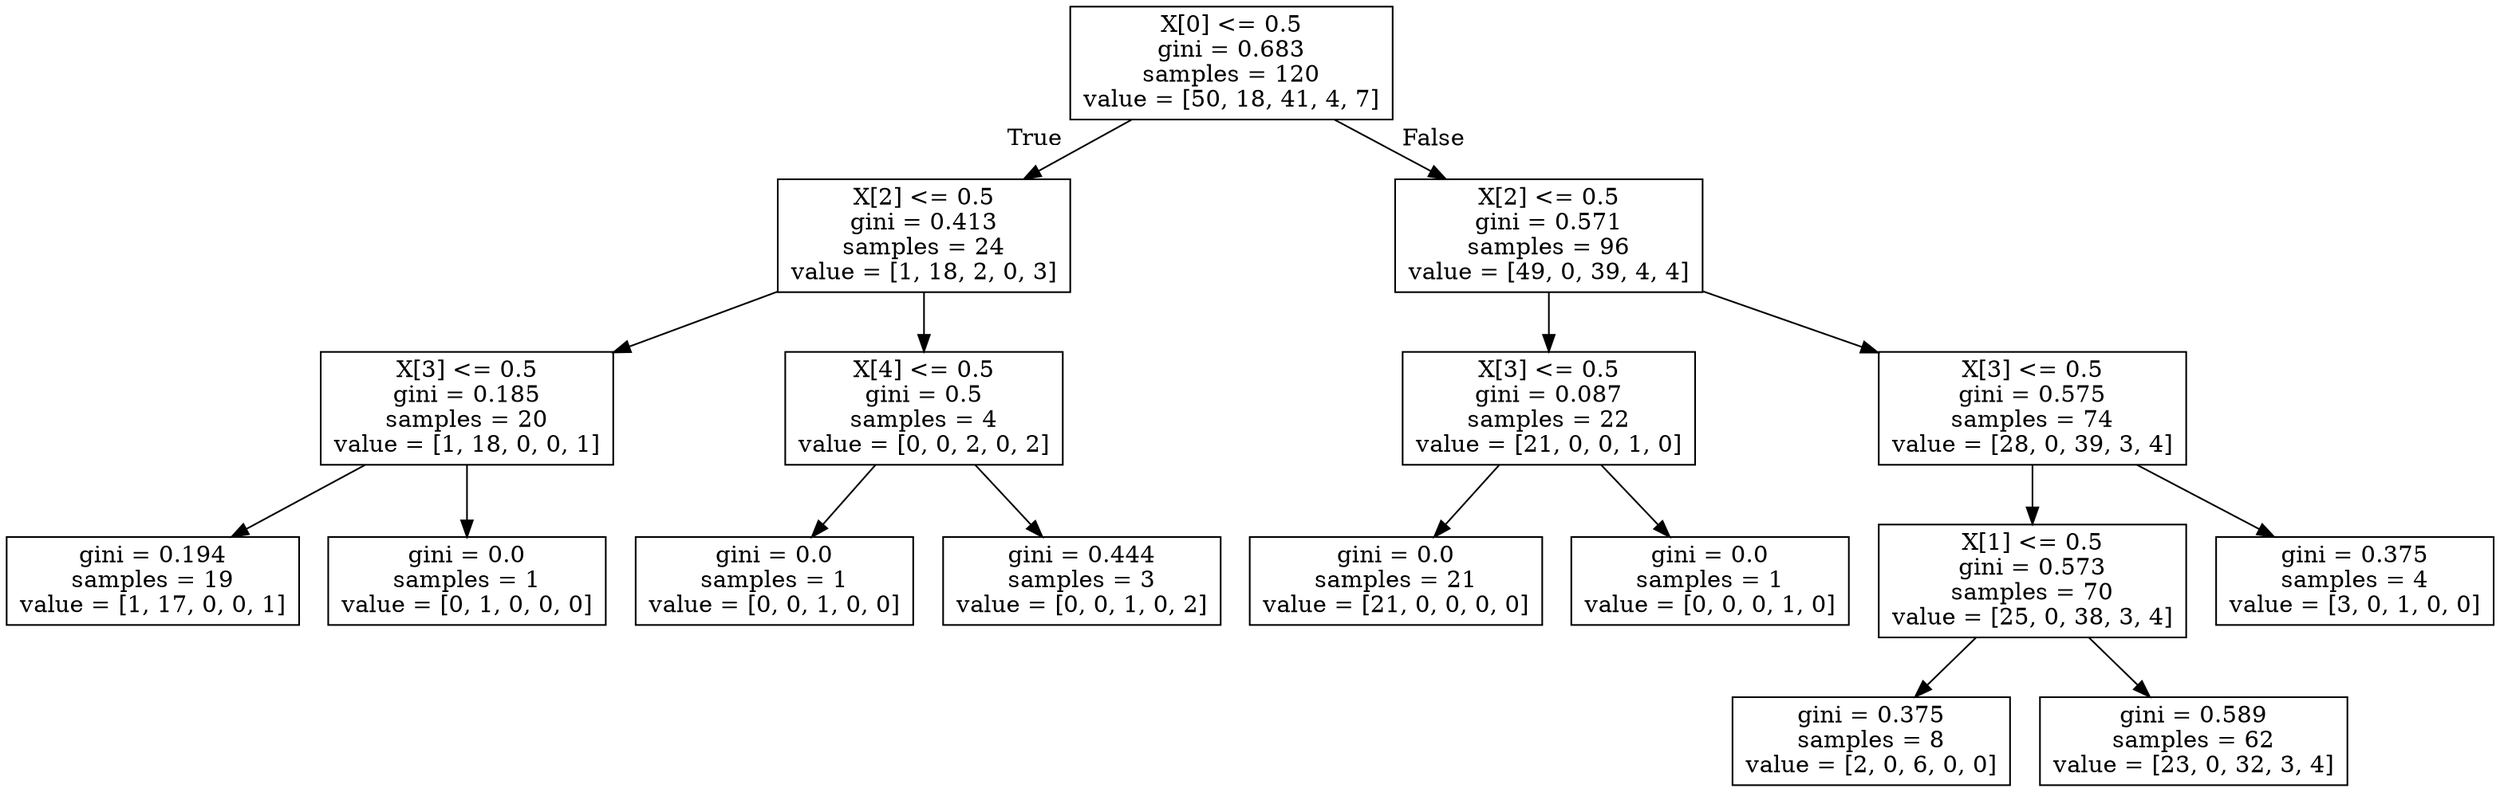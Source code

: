 digraph Tree {
node [shape=box] ;
0 [label="X[0] <= 0.5\ngini = 0.683\nsamples = 120\nvalue = [50, 18, 41, 4, 7]"] ;
1 [label="X[2] <= 0.5\ngini = 0.413\nsamples = 24\nvalue = [1, 18, 2, 0, 3]"] ;
0 -> 1 [labeldistance=2.5, labelangle=45, headlabel="True"] ;
2 [label="X[3] <= 0.5\ngini = 0.185\nsamples = 20\nvalue = [1, 18, 0, 0, 1]"] ;
1 -> 2 ;
3 [label="gini = 0.194\nsamples = 19\nvalue = [1, 17, 0, 0, 1]"] ;
2 -> 3 ;
4 [label="gini = 0.0\nsamples = 1\nvalue = [0, 1, 0, 0, 0]"] ;
2 -> 4 ;
5 [label="X[4] <= 0.5\ngini = 0.5\nsamples = 4\nvalue = [0, 0, 2, 0, 2]"] ;
1 -> 5 ;
6 [label="gini = 0.0\nsamples = 1\nvalue = [0, 0, 1, 0, 0]"] ;
5 -> 6 ;
7 [label="gini = 0.444\nsamples = 3\nvalue = [0, 0, 1, 0, 2]"] ;
5 -> 7 ;
8 [label="X[2] <= 0.5\ngini = 0.571\nsamples = 96\nvalue = [49, 0, 39, 4, 4]"] ;
0 -> 8 [labeldistance=2.5, labelangle=-45, headlabel="False"] ;
9 [label="X[3] <= 0.5\ngini = 0.087\nsamples = 22\nvalue = [21, 0, 0, 1, 0]"] ;
8 -> 9 ;
10 [label="gini = 0.0\nsamples = 21\nvalue = [21, 0, 0, 0, 0]"] ;
9 -> 10 ;
11 [label="gini = 0.0\nsamples = 1\nvalue = [0, 0, 0, 1, 0]"] ;
9 -> 11 ;
12 [label="X[3] <= 0.5\ngini = 0.575\nsamples = 74\nvalue = [28, 0, 39, 3, 4]"] ;
8 -> 12 ;
13 [label="X[1] <= 0.5\ngini = 0.573\nsamples = 70\nvalue = [25, 0, 38, 3, 4]"] ;
12 -> 13 ;
14 [label="gini = 0.375\nsamples = 8\nvalue = [2, 0, 6, 0, 0]"] ;
13 -> 14 ;
15 [label="gini = 0.589\nsamples = 62\nvalue = [23, 0, 32, 3, 4]"] ;
13 -> 15 ;
16 [label="gini = 0.375\nsamples = 4\nvalue = [3, 0, 1, 0, 0]"] ;
12 -> 16 ;
}